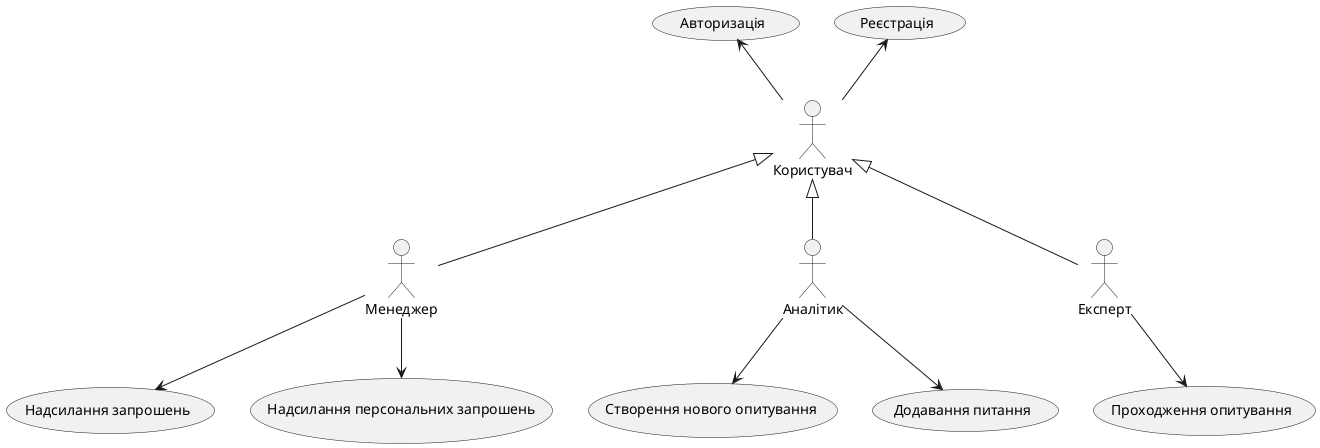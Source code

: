 @startuml

    actor "Користувач" as User

    actor "Менеджер" as Manager
    actor "Аналітик" as Analyst
    actor "Експерт" as Expert
    
    User <|-- Manager
    User <|-- Analyst
    User <|-- Expert

    usecase "Реєстрація" as SE_11
    usecase "Створення нового опитування" as SE_12
    usecase "Надсилання запрошень" as SE_13
    usecase "Надсилання персональних запрошень" as SE_14
    usecase "Додавання питання" as SE_15
    usecase "Проходження опитування" as SE_16
    usecase "Авторизація" as SE_17
    
    User -u-> SE_11
    User -u-> SE_17
    
    Manager --> SE_13
    Manager --> SE_14

    Analyst --> SE_12
    Analyst --> SE_15

    Expert --> SE_16

@enduml
